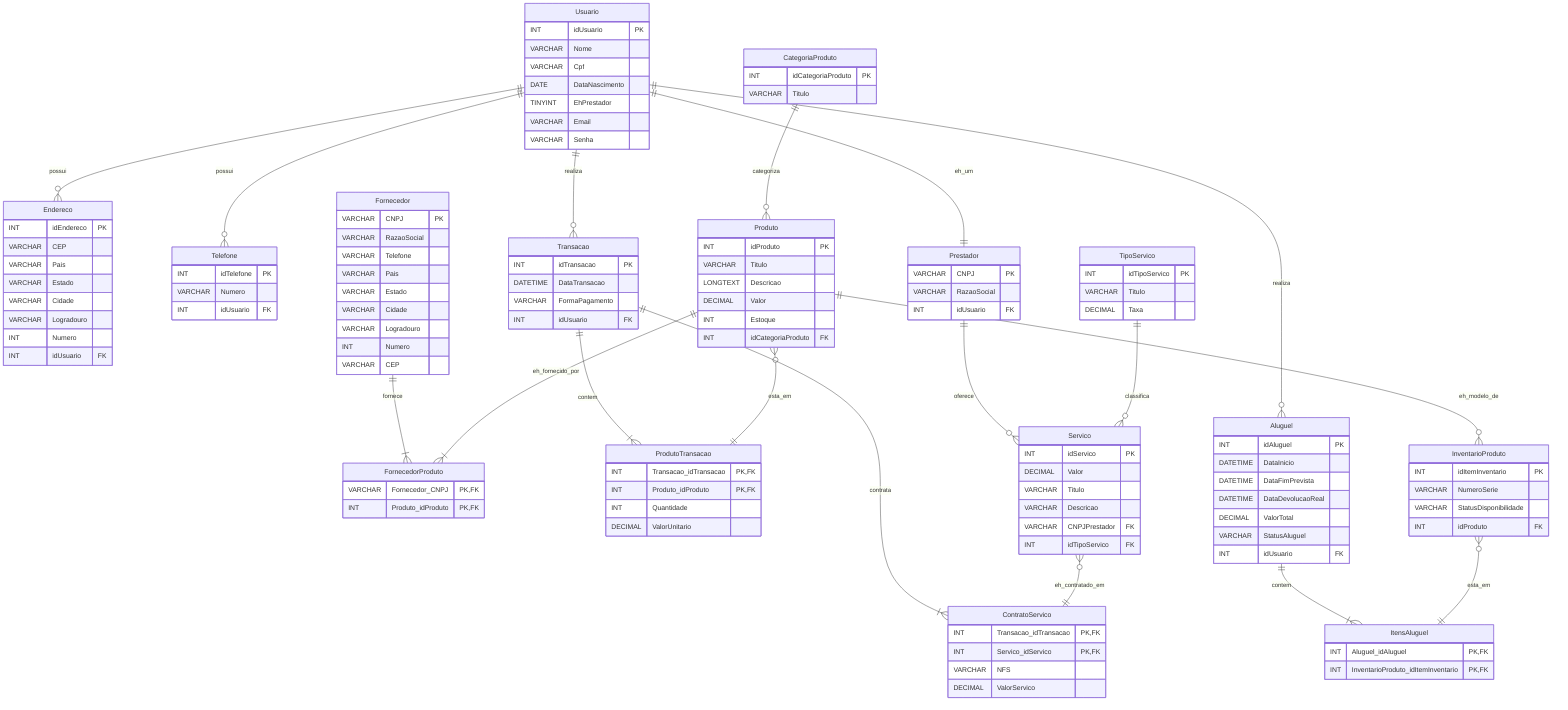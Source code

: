 erDiagram
    Usuario {
        INT idUsuario PK
        VARCHAR Nome
        VARCHAR Cpf
        DATE DataNascimento
        TINYINT EhPrestador
        VARCHAR Email
        VARCHAR Senha
    }

    Endereco {
        INT idEndereco PK
        VARCHAR CEP
        VARCHAR Pais
        VARCHAR Estado
        VARCHAR Cidade
        VARCHAR Logradouro
        INT Numero
        INT idUsuario FK
    }

    Telefone {
        INT idTelefone PK
        VARCHAR Numero
        INT idUsuario FK
    }

    Prestador {
        VARCHAR CNPJ PK
        VARCHAR RazaoSocial
        INT idUsuario FK
    }

    Fornecedor {
        VARCHAR CNPJ PK
        VARCHAR RazaoSocial
        VARCHAR Telefone
        VARCHAR Pais
        VARCHAR Estado
        VARCHAR Cidade
        VARCHAR Logradouro
        INT Numero
        VARCHAR CEP
    }

    CategoriaProduto {
        INT idCategoriaProduto PK
        VARCHAR Titulo
    }

    Produto {
        INT idProduto PK
        VARCHAR Titulo
        LONGTEXT Descricao
        DECIMAL Valor
        INT Estoque
        INT idCategoriaProduto FK
    }

    FornecedorProduto {
        VARCHAR Fornecedor_CNPJ PK, FK
        INT Produto_idProduto PK, FK
    }

    Transacao {
        INT idTransacao PK
        DATETIME DataTransacao
        VARCHAR FormaPagamento
        INT idUsuario FK
    }

    ProdutoTransacao {
        INT Transacao_idTransacao PK, FK
        INT Produto_idProduto PK, FK
        INT Quantidade
        DECIMAL ValorUnitario
    }

    TipoServico {
        INT idTipoServico PK
        VARCHAR Titulo
        DECIMAL Taxa
    }

    Servico {
        INT idServico PK
        DECIMAL Valor
        VARCHAR Titulo
        VARCHAR Descricao
        VARCHAR CNPJPrestador FK
        INT idTipoServico FK
    }

    ContratoServico {
        INT Transacao_idTransacao PK, FK
        INT Servico_idServico PK, FK
        VARCHAR NFS
        DECIMAL ValorServico
    }

    InventarioProduto {
        INT idItemInventario PK
        VARCHAR NumeroSerie
        VARCHAR StatusDisponibilidade
        INT idProduto FK
    }

    Aluguel {
        INT idAluguel PK
        DATETIME DataInicio
        DATETIME DataFimPrevista
        DATETIME DataDevolucaoReal
        DECIMAL ValorTotal
        VARCHAR StatusAluguel
        INT idUsuario FK
    }

    ItensAluguel {
        INT Aluguel_idAluguel PK, FK
        INT InventarioProduto_idItemInventario PK, FK
    }

    %% --- Relacionamentos Corrigidos ---

    Usuario ||--o{ Endereco : "possui"
    Usuario ||--o{ Telefone : "possui"
    Usuario ||--|| Prestador : "eh_um"
    Usuario ||--o{ Transacao : "realiza"
    Usuario ||--o{ Aluguel : "realiza"

    CategoriaProduto ||--o{ Produto : "categoriza"
    Prestador ||--o{ Servico : "oferece"
    TipoServico ||--o{ Servico : "classifica"
    Produto ||--o{ InventarioProduto : "eh_modelo_de"
    
    %% --- Relacionamentos com Tabelas de Associação ---

    Transacao ||--|{ ProdutoTransacao : "contem"
    Produto   }o--|| ProdutoTransacao : "esta_em"

    Transacao ||--|{ ContratoServico : "contrata"
    Servico   }o--|| ContratoServico : "eh_contratado_em"

    Fornecedor ||--|{ FornecedorProduto : "fornece"
    Produto    ||--|{ FornecedorProduto : "eh_fornecido_por"

    Aluguel           ||--|{ ItensAluguel : "contem"
    InventarioProduto }o--|| ItensAluguel : "esta_em"